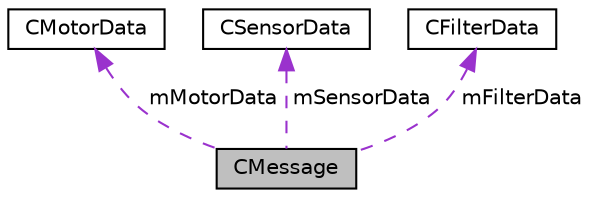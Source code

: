 digraph "CMessage"
{
  edge [fontname="Helvetica",fontsize="10",labelfontname="Helvetica",labelfontsize="10"];
  node [fontname="Helvetica",fontsize="10",shape=record];
  Node1 [label="CMessage",height=0.2,width=0.4,color="black", fillcolor="grey75", style="filled" fontcolor="black"];
  Node2 -> Node1 [dir="back",color="darkorchid3",fontsize="10",style="dashed",label=" mMotorData" ,fontname="Helvetica"];
  Node2 [label="CMotorData",height=0.2,width=0.4,color="black", fillcolor="white", style="filled",URL="$classCMotorData.html",tooltip="Container-Class to hold motor values. "];
  Node3 -> Node1 [dir="back",color="darkorchid3",fontsize="10",style="dashed",label=" mSensorData" ,fontname="Helvetica"];
  Node3 [label="CSensorData",height=0.2,width=0.4,color="black", fillcolor="white", style="filled",URL="$classCSensorData.html",tooltip="Container-Class to hold the current sensor raw values. "];
  Node4 -> Node1 [dir="back",color="darkorchid3",fontsize="10",style="dashed",label=" mFilterData" ,fontname="Helvetica"];
  Node4 [label="CFilterData",height=0.2,width=0.4,color="black", fillcolor="white", style="filled",URL="$classCFilterData.html",tooltip="Container-Class to hold filtered values. "];
}
